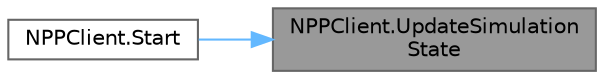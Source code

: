 digraph "NPPClient.UpdateSimulationState"
{
 // LATEX_PDF_SIZE
  bgcolor="transparent";
  edge [fontname=Helvetica,fontsize=10,labelfontname=Helvetica,labelfontsize=10];
  node [fontname=Helvetica,fontsize=10,shape=box,height=0.2,width=0.4];
  rankdir="RL";
  Node1 [id="Node000001",label="NPPClient.UpdateSimulation\lState",height=0.2,width=0.4,color="gray40", fillcolor="grey60", style="filled", fontcolor="black",tooltip="This method updates the simulation state by fetching all data from the REST server and updating the a..."];
  Node1 -> Node2 [id="edge1_Node000001_Node000002",dir="back",color="steelblue1",style="solid",tooltip=" "];
  Node2 [id="Node000002",label="NPPClient.Start",height=0.2,width=0.4,color="grey40", fillcolor="white", style="filled",URL="$class_n_p_p_client.html#a8cf1cfc9c27b94aaa373ee0b5724ecba",tooltip="This method initialises the simulations update process by calling UpdateSimulationState()."];
}
